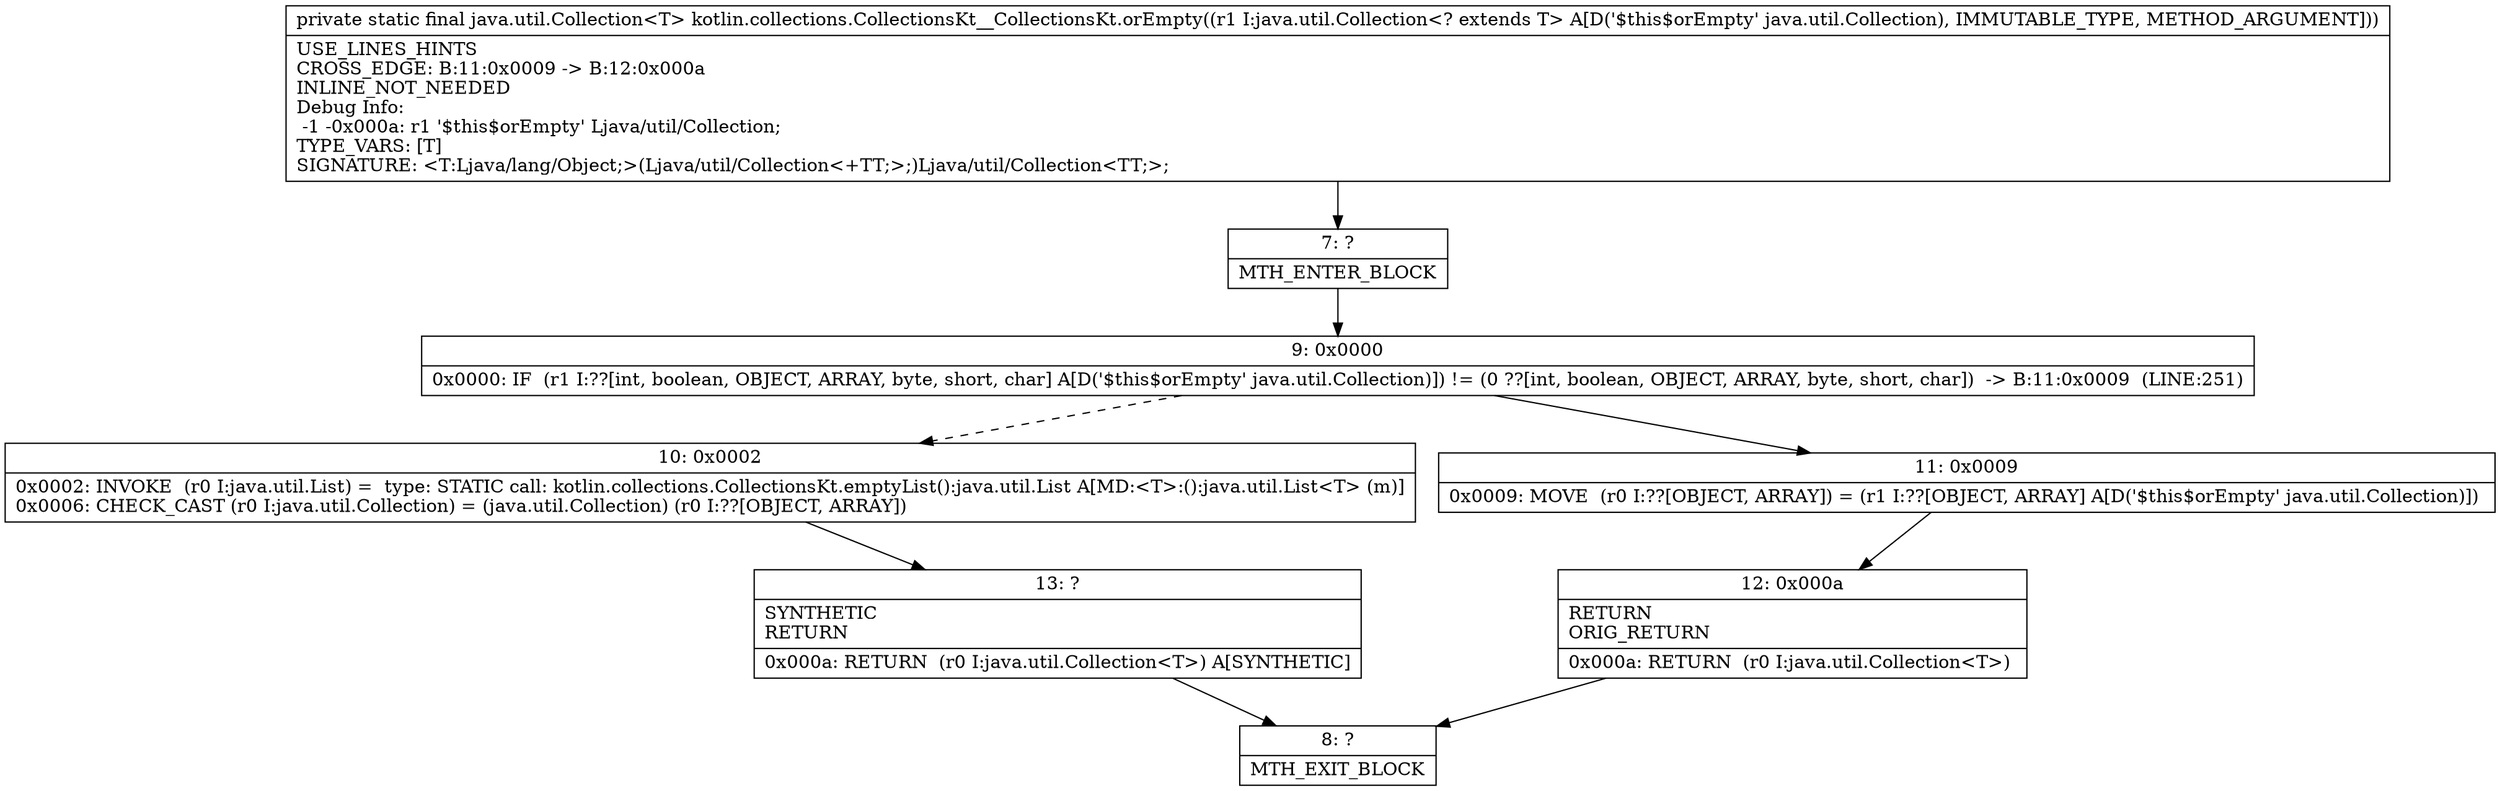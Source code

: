 digraph "CFG forkotlin.collections.CollectionsKt__CollectionsKt.orEmpty(Ljava\/util\/Collection;)Ljava\/util\/Collection;" {
Node_7 [shape=record,label="{7\:\ ?|MTH_ENTER_BLOCK\l}"];
Node_9 [shape=record,label="{9\:\ 0x0000|0x0000: IF  (r1 I:??[int, boolean, OBJECT, ARRAY, byte, short, char] A[D('$this$orEmpty' java.util.Collection)]) != (0 ??[int, boolean, OBJECT, ARRAY, byte, short, char])  \-\> B:11:0x0009  (LINE:251)\l}"];
Node_10 [shape=record,label="{10\:\ 0x0002|0x0002: INVOKE  (r0 I:java.util.List) =  type: STATIC call: kotlin.collections.CollectionsKt.emptyList():java.util.List A[MD:\<T\>:():java.util.List\<T\> (m)]\l0x0006: CHECK_CAST (r0 I:java.util.Collection) = (java.util.Collection) (r0 I:??[OBJECT, ARRAY]) \l}"];
Node_13 [shape=record,label="{13\:\ ?|SYNTHETIC\lRETURN\l|0x000a: RETURN  (r0 I:java.util.Collection\<T\>) A[SYNTHETIC]\l}"];
Node_8 [shape=record,label="{8\:\ ?|MTH_EXIT_BLOCK\l}"];
Node_11 [shape=record,label="{11\:\ 0x0009|0x0009: MOVE  (r0 I:??[OBJECT, ARRAY]) = (r1 I:??[OBJECT, ARRAY] A[D('$this$orEmpty' java.util.Collection)]) \l}"];
Node_12 [shape=record,label="{12\:\ 0x000a|RETURN\lORIG_RETURN\l|0x000a: RETURN  (r0 I:java.util.Collection\<T\>) \l}"];
MethodNode[shape=record,label="{private static final java.util.Collection\<T\> kotlin.collections.CollectionsKt__CollectionsKt.orEmpty((r1 I:java.util.Collection\<? extends T\> A[D('$this$orEmpty' java.util.Collection), IMMUTABLE_TYPE, METHOD_ARGUMENT]))  | USE_LINES_HINTS\lCROSS_EDGE: B:11:0x0009 \-\> B:12:0x000a\lINLINE_NOT_NEEDED\lDebug Info:\l  \-1 \-0x000a: r1 '$this$orEmpty' Ljava\/util\/Collection;\lTYPE_VARS: [T]\lSIGNATURE: \<T:Ljava\/lang\/Object;\>(Ljava\/util\/Collection\<+TT;\>;)Ljava\/util\/Collection\<TT;\>;\l}"];
MethodNode -> Node_7;Node_7 -> Node_9;
Node_9 -> Node_10[style=dashed];
Node_9 -> Node_11;
Node_10 -> Node_13;
Node_13 -> Node_8;
Node_11 -> Node_12;
Node_12 -> Node_8;
}

